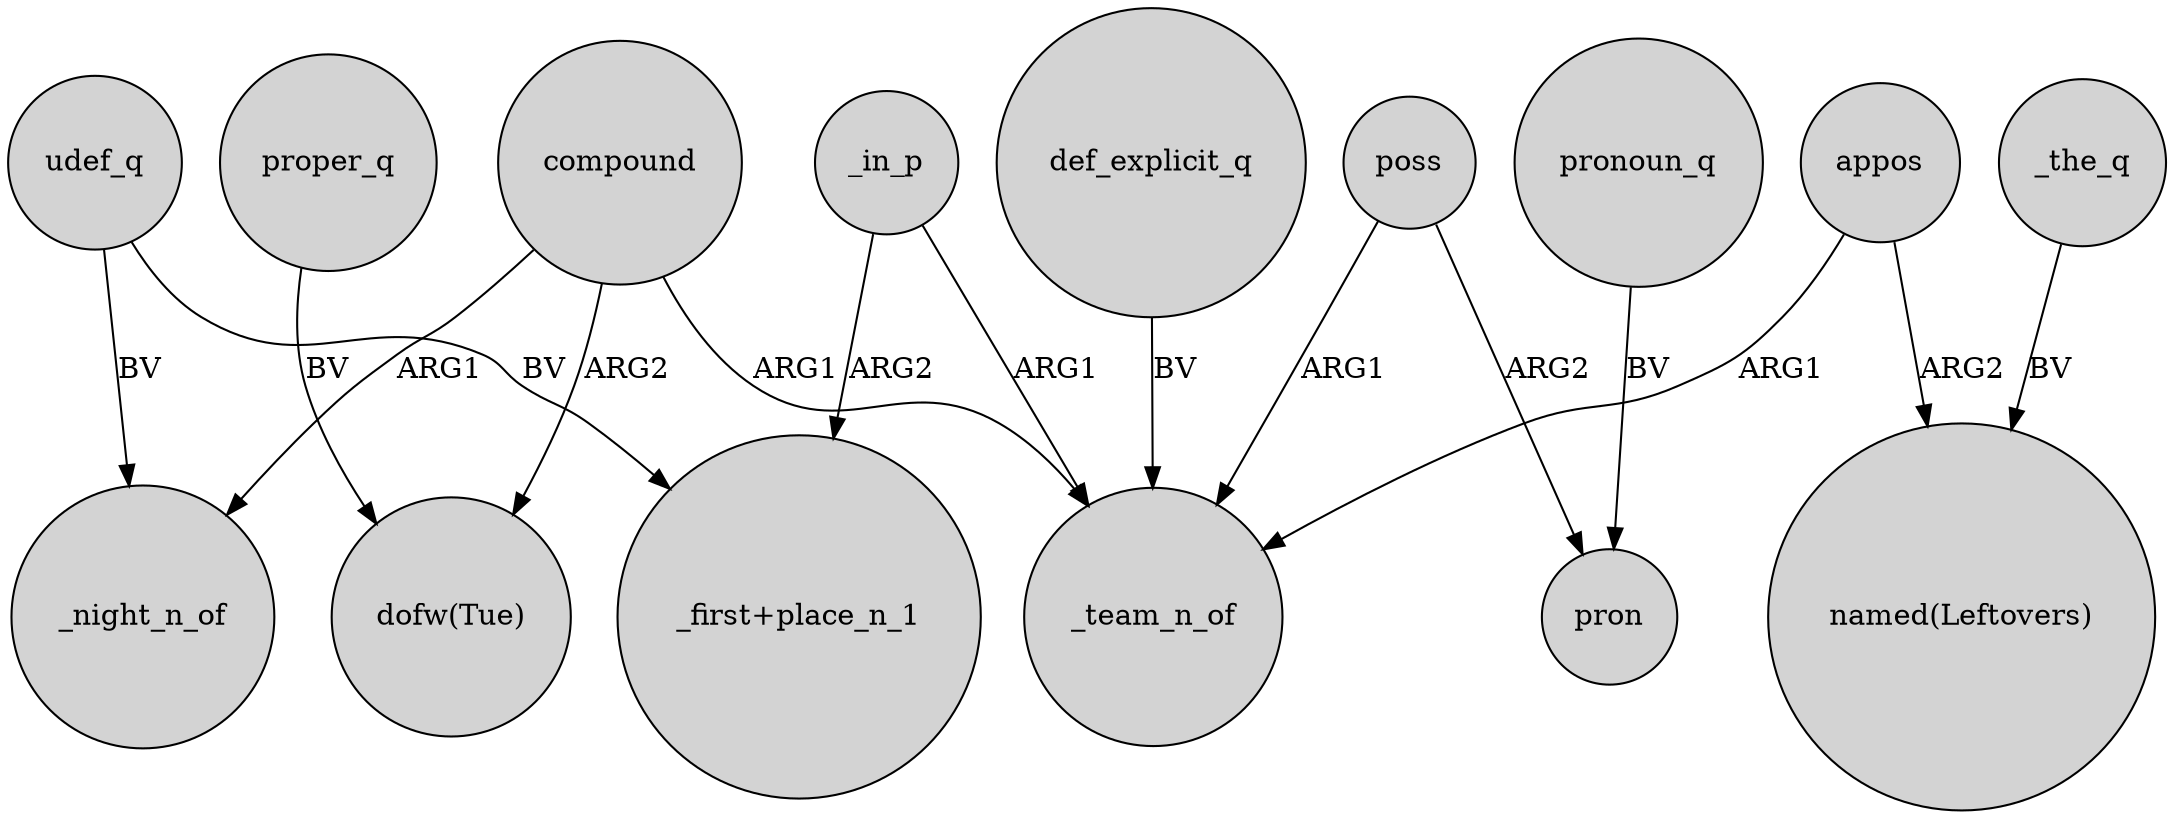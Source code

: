digraph {
	node [shape=circle style=filled]
	udef_q -> "_first+place_n_1" [label=BV]
	compound -> "dofw(Tue)" [label=ARG2]
	compound -> _team_n_of [label=ARG1]
	udef_q -> _night_n_of [label=BV]
	proper_q -> "dofw(Tue)" [label=BV]
	poss -> _team_n_of [label=ARG1]
	def_explicit_q -> _team_n_of [label=BV]
	poss -> pron [label=ARG2]
	appos -> "named(Leftovers)" [label=ARG2]
	pronoun_q -> pron [label=BV]
	_the_q -> "named(Leftovers)" [label=BV]
	_in_p -> _team_n_of [label=ARG1]
	_in_p -> "_first+place_n_1" [label=ARG2]
	compound -> _night_n_of [label=ARG1]
	appos -> _team_n_of [label=ARG1]
}

